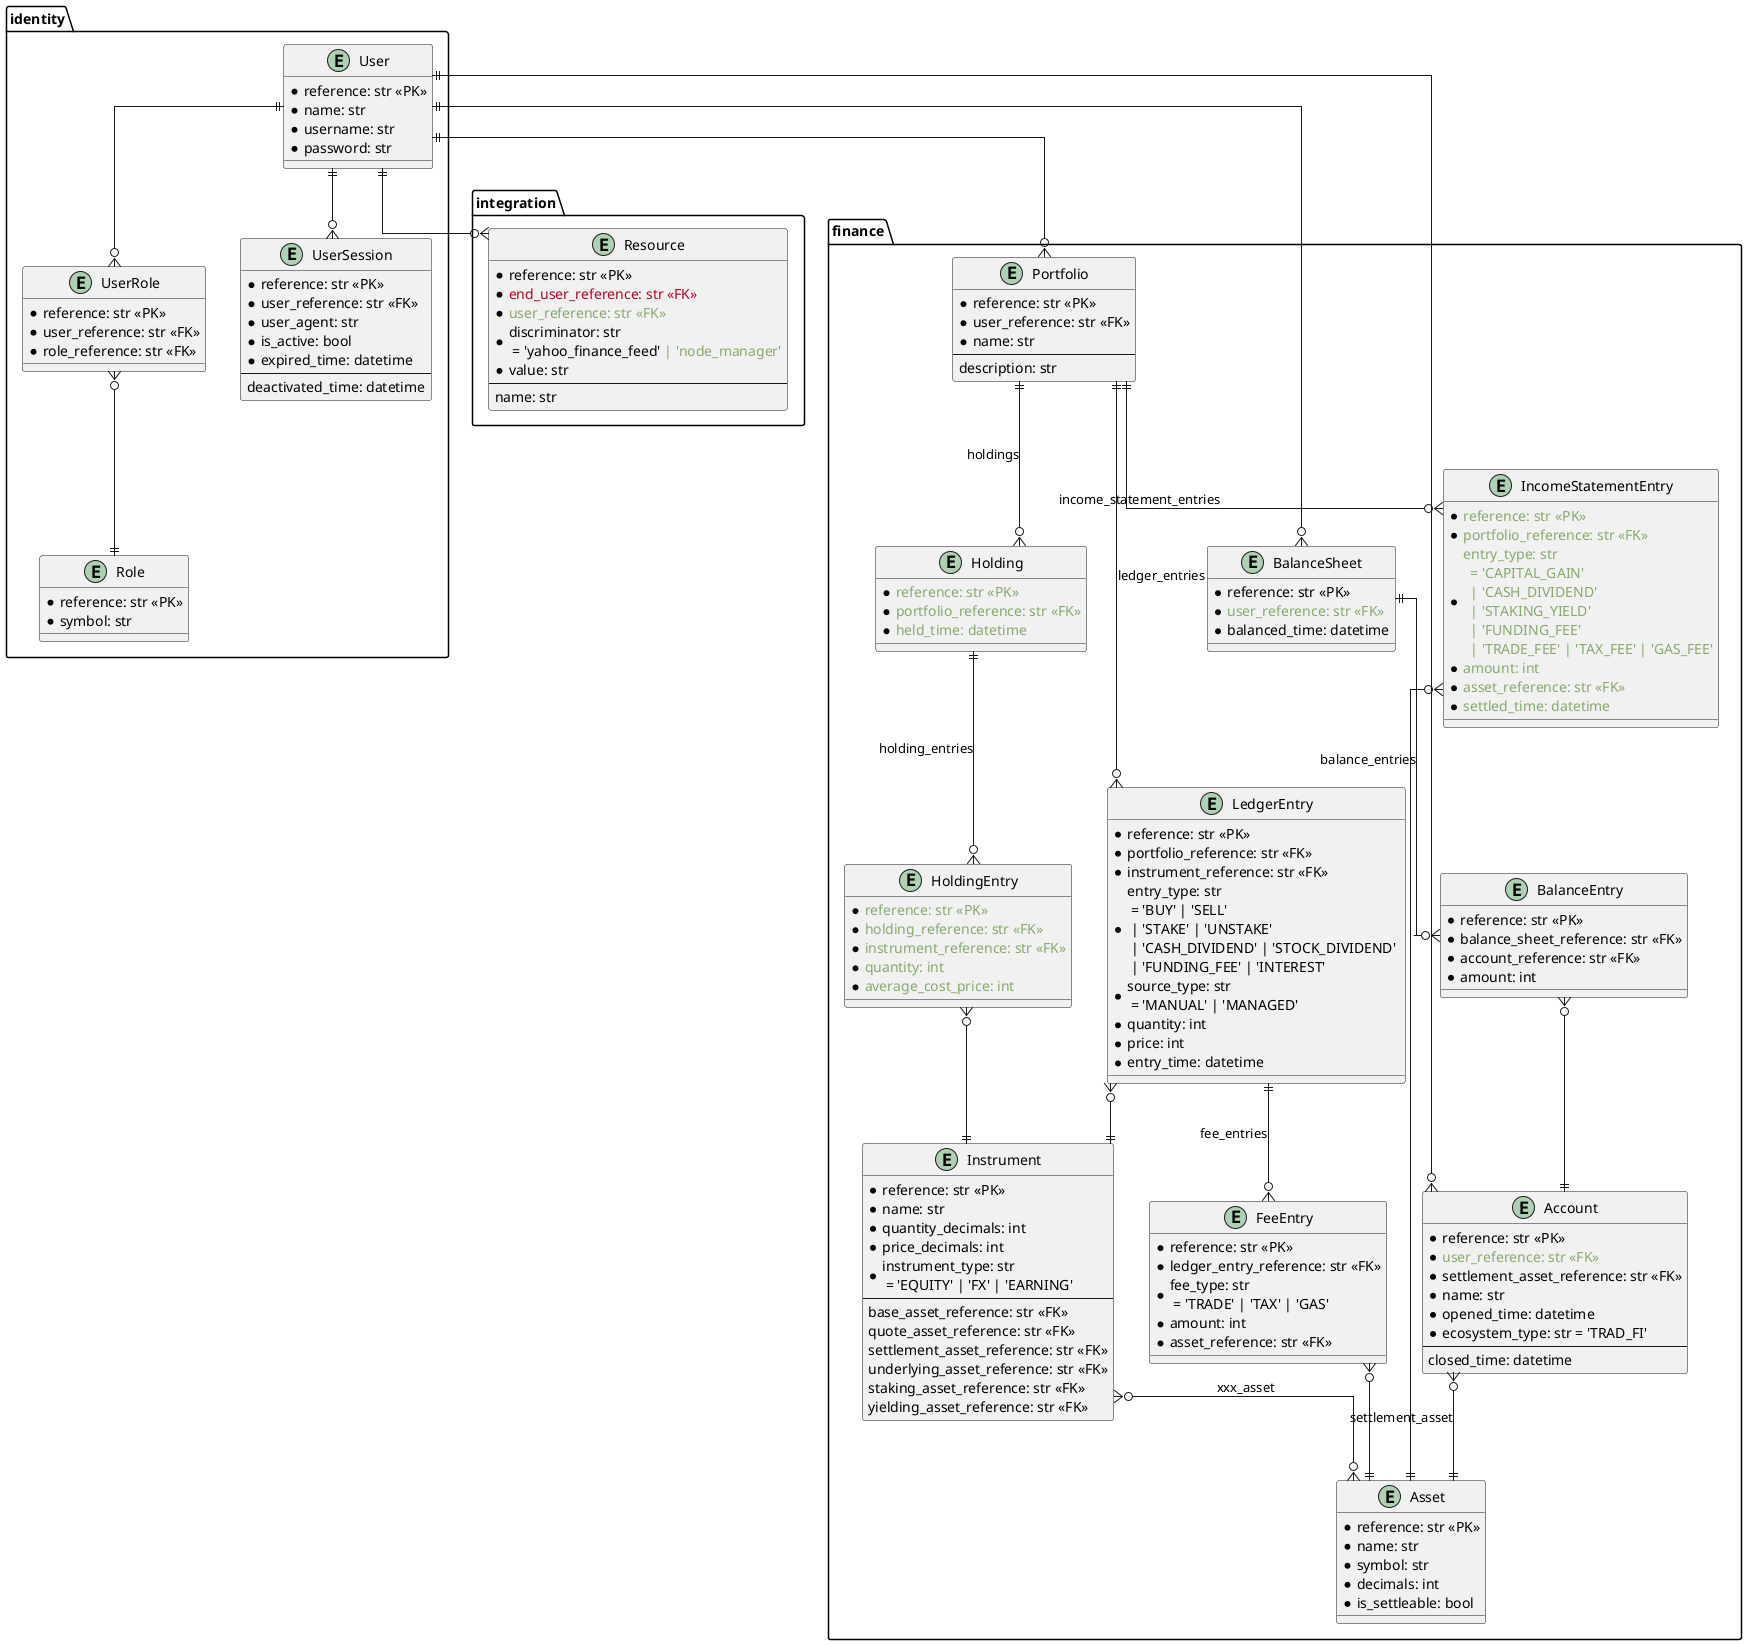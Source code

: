 @startuml chore_master_entities

!function $add($a)
!return "<color:#87A96B>" + $a + "</color>"
!endfunction

!function $remove($a)
!return "<color:#BA0021>" + $a + "</color>"
!endfunction

skinparam backgroundColor transparent
skinparam linetype ortho

package identity {
  entity "User" {
    * reference: str <<PK>>
    * name: str
    * username: str
    * password: str
  }

  entity "Role" {
    * reference: str <<PK>>
    * symbol: str
  }

  entity "UserRole" {
    * reference: str <<PK>>
    * user_reference: str <<FK>>
    * role_reference: str <<FK>>
  }

  entity "UserSession" {
    * reference: str <<PK>>
    * user_reference: str <<FK>>
    * user_agent: str
    * is_active: bool
    * expired_time: datetime
    --
    deactivated_time: datetime
  }
}

package integration {
  entity "Resource" {
    * reference: str <<PK>>
    * $remove("end_user_reference: str <<FK>>")
    * $add("user_reference: str <<FK>>")
    * discriminator: str \n = 'yahoo_finance_feed' $add("| 'node_manager'")
    * value: str
    --
    name: str
  }
}

package finance {
  entity "Account" {
    * reference: str <<PK>>
    * $add("user_reference: str <<FK>>")
    * settlement_asset_reference: str <<FK>>
    * name: str
    * opened_time: datetime
    * ecosystem_type: str = 'TRAD_FI'
    --
    closed_time: datetime
  }

  entity "BalanceSheet" {
    * reference: str <<PK>>
    * $add("user_reference: str <<FK>>")
    * balanced_time: datetime
  }

  entity "BalanceEntry" {
    * reference: str <<PK>>
    * balance_sheet_reference: str <<FK>>
    * account_reference: str <<FK>>
    * amount: int
  }

  entity "Portfolio" {
    * reference: str <<PK>>
    * user_reference: str <<FK>>
    * name: str
    --
    description: str
  }

  entity "Asset" {
    * reference: str <<PK>>
    * name: str
    * symbol: str
    * decimals: int
    * is_settleable: bool
  }

  entity "Instrument" {
    * reference: str <<PK>>
    * name: str
    * quantity_decimals: int
    * price_decimals: int
    * instrument_type: str \n = 'EQUITY' | 'FX' | 'EARNING'
    --
    base_asset_reference: str <<FK>>
    quote_asset_reference: str <<FK>>
    settlement_asset_reference: str <<FK>>
    underlying_asset_reference: str <<FK>>
    staking_asset_reference: str <<FK>>
    yielding_asset_reference: str <<FK>>
  }

  entity "LedgerEntry" {
    * reference: str <<PK>>
    * portfolio_reference: str <<FK>>
    * instrument_reference: str <<FK>>
    * entry_type: str \n = 'BUY' | 'SELL' \n | 'STAKE' | 'UNSTAKE' \n | 'CASH_DIVIDEND' | 'STOCK_DIVIDEND' \n | 'FUNDING_FEE' | 'INTEREST'
    * source_type: str \n = 'MANUAL' | 'MANAGED'
    * quantity: int
    * price: int
    * entry_time: datetime
  }

  entity "FeeEntry" {
    * reference: str <<PK>>
    * ledger_entry_reference: str <<FK>>
    * fee_type: str \n = 'TRADE' | 'TAX' | 'GAS'
    * amount: int
    * asset_reference: str <<FK>>
  }

  entity "IncomeStatementEntry" {
    * $add("reference: str <<PK>>")
    * $add("portfolio_reference: str <<FK>>")
    * $add("entry_type: str") \n $add(" = 'CAPITAL_GAIN'") \n $add(" | 'CASH_DIVIDEND'") \n $add(" | 'STAKING_YIELD'") \n $add(" | 'FUNDING_FEE'") \n $add(" | 'TRADE_FEE' | 'TAX_FEE' | 'GAS_FEE'")
    * $add("amount: int")
    * $add("asset_reference: str <<FK>>")
    * $add("settled_time: datetime")
  }

  entity "Holding" {
    * $add("reference: str <<PK>>")
    * $add("portfolio_reference: str <<FK>>")
    * $add("held_time: datetime")
  }

  entity "HoldingEntry" { 
    * $add("reference: str <<PK>>")
    * $add("holding_reference: str <<FK>>")
    * $add("instrument_reference: str <<FK>>")
    * $add("quantity: int")
    * $add("average_cost_price: int")
  }
}

'Zero or One  |o--
'Exactly One  ||--
'Zero or Many }o--
'One or Many  }|--

User                 ||--o{ UserRole
User                 ||--o{ UserSession
User                 ||--o{ Resource
User                 ||--o{ Account
User                 ||--o{ BalanceSheet
User                 ||--o{ Portfolio
UserRole             }o--|| Role

BalanceSheet         ||--o{ BalanceEntry: balance_entries
BalanceEntry         }o--|| Account

Account              }o--|| Asset: settlement_asset

Portfolio            ||--o{ LedgerEntry: ledger_entries
Portfolio            ||--o{ IncomeStatementEntry: income_statement_entries
Portfolio            ||--o{ Holding: holdings

LedgerEntry          ||--o{ FeeEntry: fee_entries
LedgerEntry          }o--|| Instrument
Instrument           }o--o{ Asset: xxx_asset
FeeEntry             }o--|| Asset

IncomeStatementEntry }o--|| Asset

Holding              ||--o{ HoldingEntry: holding_entries
HoldingEntry         }o--|| Instrument

@enduml
